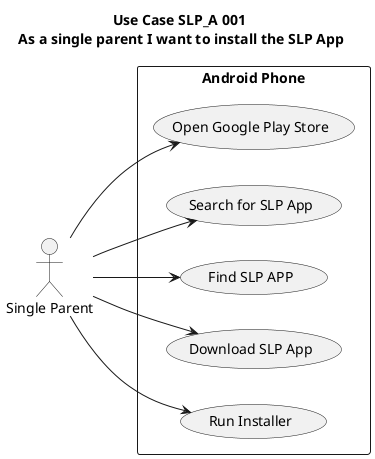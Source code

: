 @startuml
title
 <b>Use Case SLP_A 001</b> 
 As a single parent I want to install the SLP App
end title

left to right direction
actor "Single Parent" as sp


rectangle "Android Phone" {
   usecase "Open Google Play Store" As OG
   usecase "Search for SLP App" as SA
   usecase "Find SLP APP" as FS
   usecase "Download SLP App" as DP
   usecase "Run Installer" as RI
}

sp --> OG
sp --> SA
sp --> FS
sp --> DP
sp --> RI


@enduml
